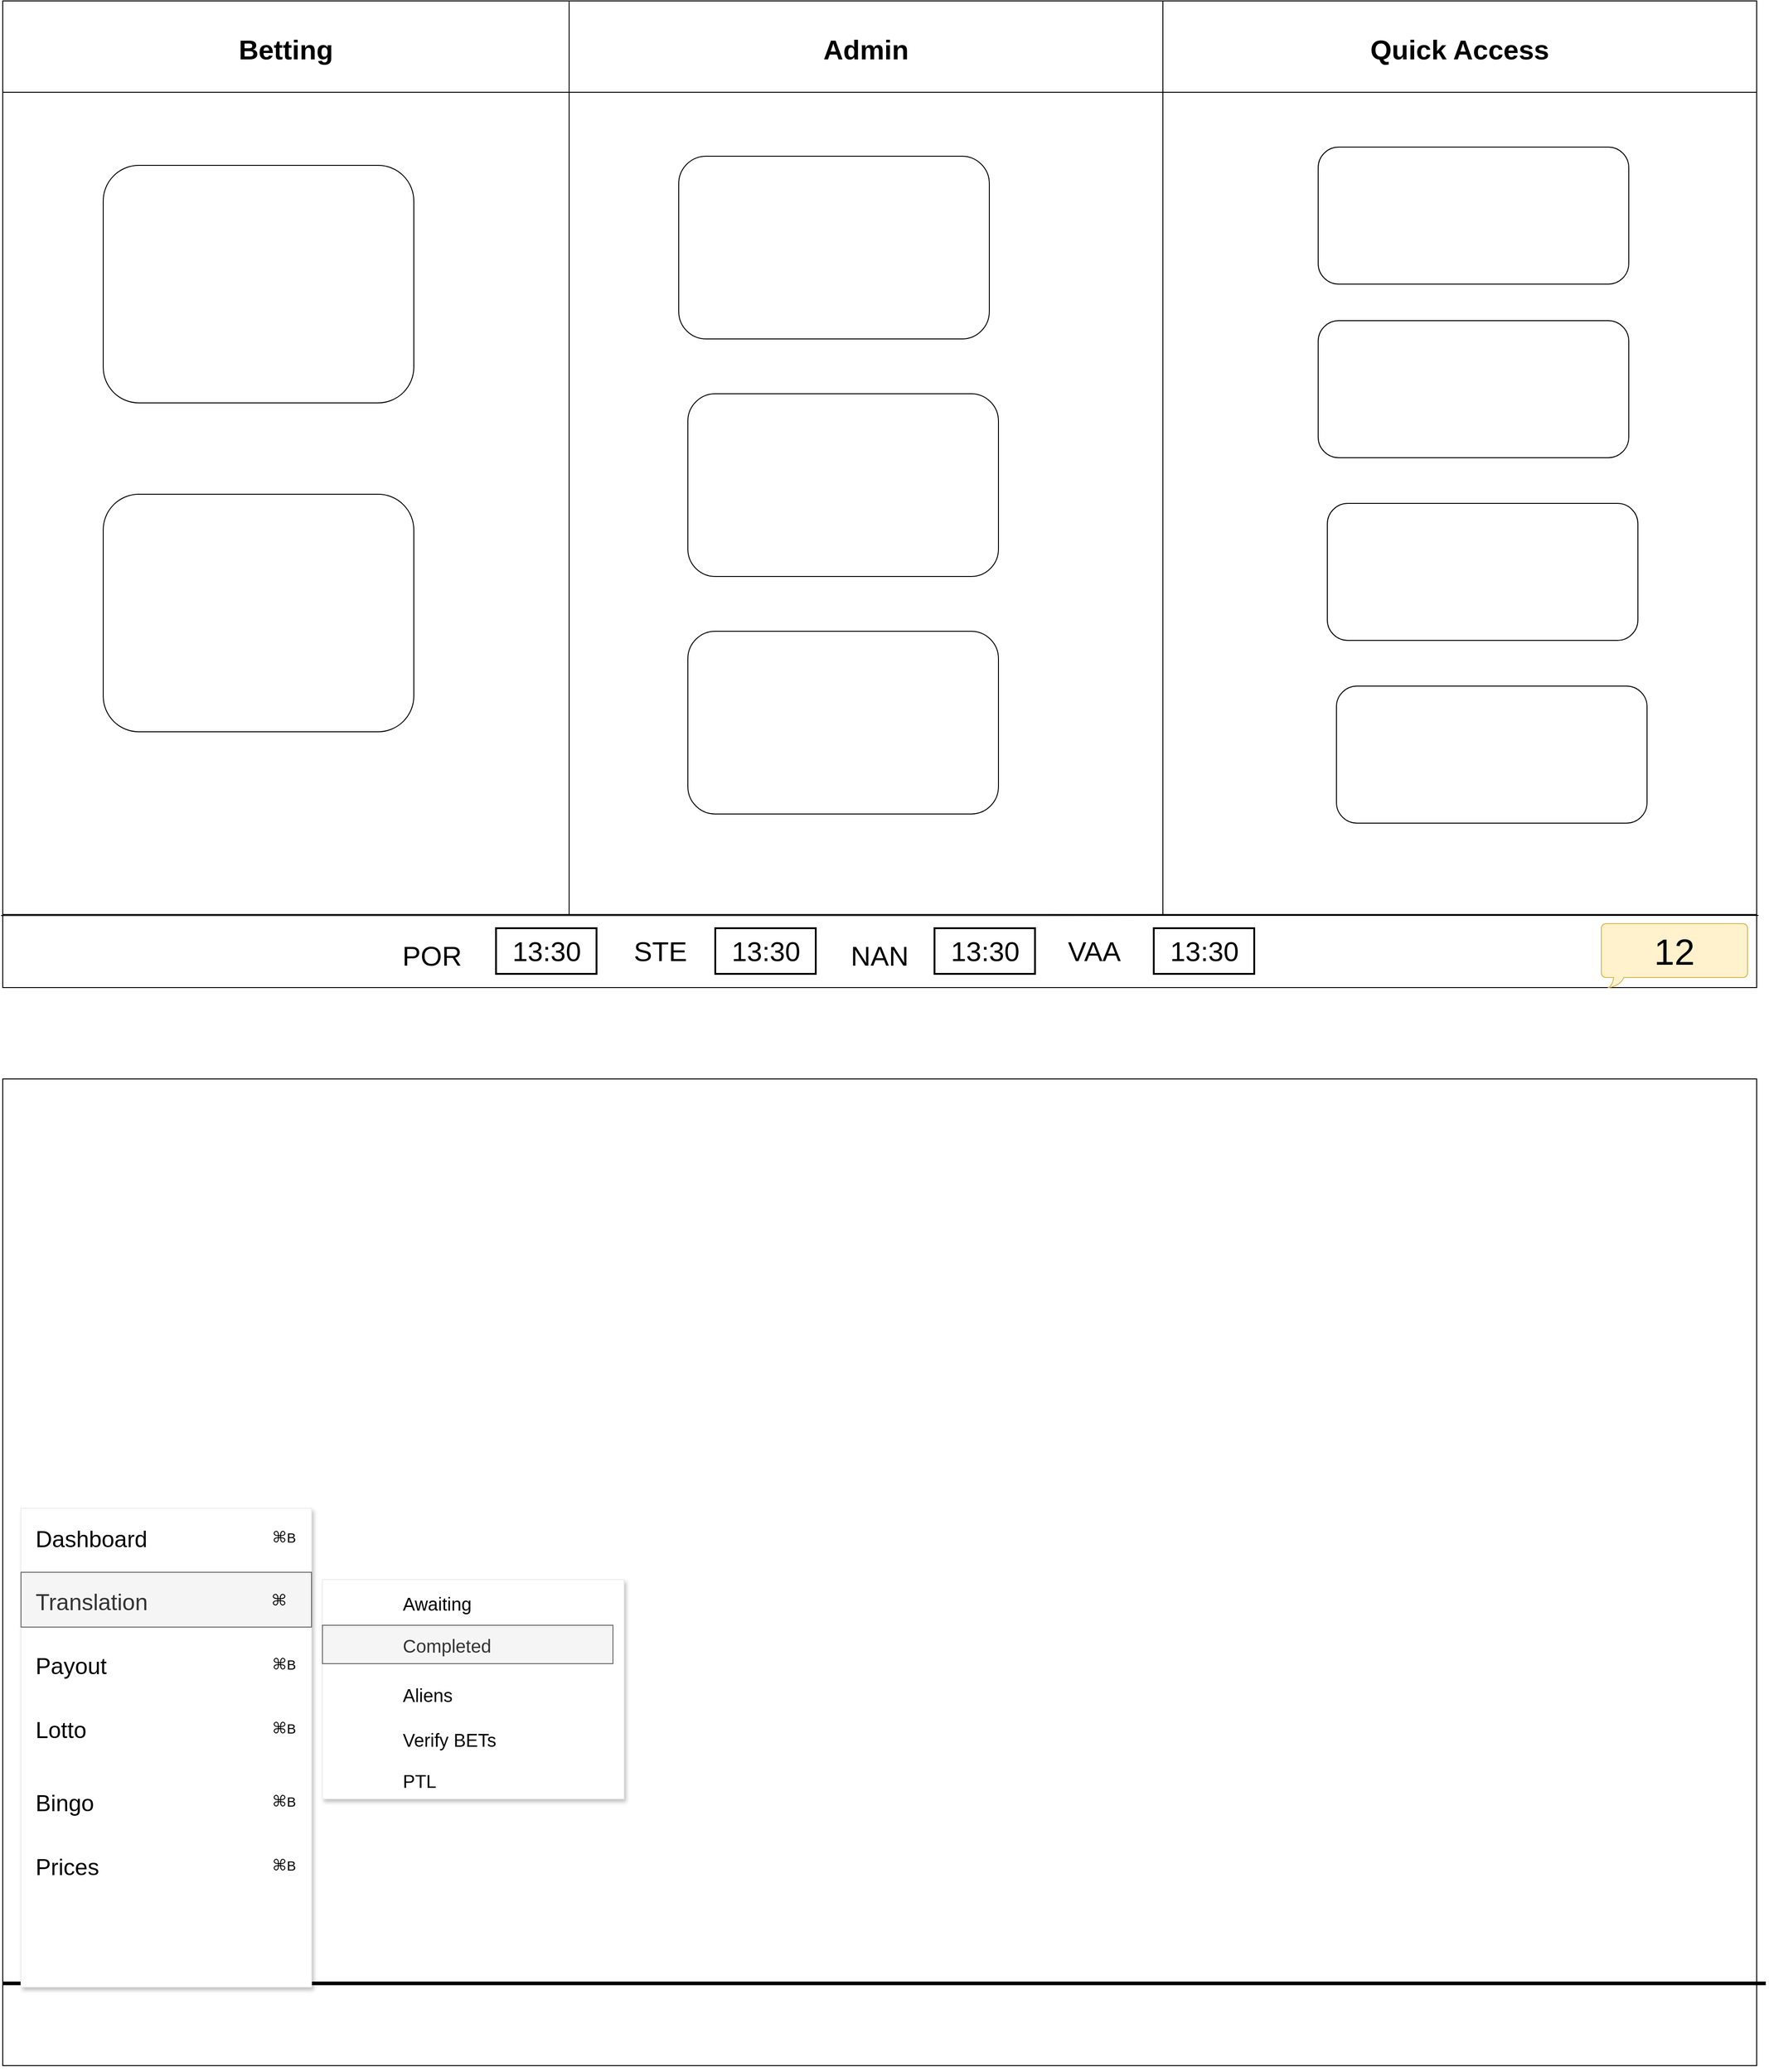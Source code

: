 <mxfile version="14.8.5" type="github"><diagram id="mtwl_J-znkXfTBpoRek1" name="Page-1"><mxGraphModel dx="2595" dy="1368" grid="1" gridSize="10" guides="1" tooltips="1" connect="1" arrows="1" fold="1" page="1" pageScale="1" pageWidth="850" pageHeight="1100" math="0" shadow="0"><root><mxCell id="0"/><mxCell id="1" parent="0"/><mxCell id="llrMAVlJYFZ-_K2deILa-2" value="" style="rounded=0;whiteSpace=wrap;html=1;" parent="1" vertex="1"><mxGeometry x="60" y="30" width="1920" height="1080" as="geometry"/></mxCell><mxCell id="llrMAVlJYFZ-_K2deILa-5" value="" style="endArrow=none;html=1;exitX=-0.001;exitY=0.927;exitDx=0;exitDy=0;exitPerimeter=0;" parent="1" source="llrMAVlJYFZ-_K2deILa-2" edge="1"><mxGeometry width="50" height="50" relative="1" as="geometry"><mxPoint x="50" y="830" as="sourcePoint"/><mxPoint x="1982" y="1031" as="targetPoint"/><Array as="points"/></mxGeometry></mxCell><mxCell id="llrMAVlJYFZ-_K2deILa-21" value="" style="whiteSpace=wrap;html=1;shape=mxgraph.basic.roundRectCallout;dx=19;dy=11;size=5;boundedLbl=1;fillColor=#fff2cc;strokeColor=#d6b656;" parent="1" vertex="1"><mxGeometry x="1810" y="1040" width="160" height="70" as="geometry"/></mxCell><mxCell id="llrMAVlJYFZ-_K2deILa-43" value="Betting" style="swimlane;startSize=100;fontSize=30;" parent="1" vertex="1"><mxGeometry x="60" y="30" width="620" height="1000" as="geometry"/></mxCell><mxCell id="llrMAVlJYFZ-_K2deILa-44" value="Admin" style="swimlane;startSize=100;fontSize=30;" parent="1" vertex="1"><mxGeometry x="680" y="30" width="650" height="1000" as="geometry"/></mxCell><mxCell id="llrMAVlJYFZ-_K2deILa-54" value="" style="rounded=1;whiteSpace=wrap;html=1;fontSize=30;" parent="llrMAVlJYFZ-_K2deILa-44" vertex="1"><mxGeometry x="120" y="170" width="340" height="200" as="geometry"/></mxCell><mxCell id="llrMAVlJYFZ-_K2deILa-45" value="Quick Access" style="swimlane;startSize=100;fontSize=30;" parent="1" vertex="1"><mxGeometry x="1330" y="30" width="650" height="1000" as="geometry"/></mxCell><mxCell id="llrMAVlJYFZ-_K2deILa-51" value="&lt;font style=&quot;font-size: 40px&quot;&gt;12&lt;/font&gt;" style="text;html=1;strokeColor=none;fillColor=none;align=center;verticalAlign=middle;whiteSpace=wrap;rounded=0;fontSize=30;strokeWidth=2;" parent="1" vertex="1"><mxGeometry x="1870" y="1050" width="40" height="40" as="geometry"/></mxCell><mxCell id="llrMAVlJYFZ-_K2deILa-52" value="" style="rounded=1;whiteSpace=wrap;html=1;fontSize=30;" parent="1" vertex="1"><mxGeometry x="170" y="210" width="340" height="260" as="geometry"/></mxCell><mxCell id="llrMAVlJYFZ-_K2deILa-53" value="" style="rounded=1;whiteSpace=wrap;html=1;fontSize=30;" parent="1" vertex="1"><mxGeometry x="170" y="570" width="340" height="260" as="geometry"/></mxCell><mxCell id="llrMAVlJYFZ-_K2deILa-56" value="" style="rounded=1;whiteSpace=wrap;html=1;fontSize=30;" parent="1" vertex="1"><mxGeometry x="1500" y="190" width="340" height="150" as="geometry"/></mxCell><mxCell id="llrMAVlJYFZ-_K2deILa-57" value="" style="rounded=1;whiteSpace=wrap;html=1;fontSize=30;" parent="1" vertex="1"><mxGeometry x="810" y="460" width="340" height="200" as="geometry"/></mxCell><mxCell id="llrMAVlJYFZ-_K2deILa-58" value="" style="rounded=1;whiteSpace=wrap;html=1;fontSize=30;" parent="1" vertex="1"><mxGeometry x="810" y="720" width="340" height="200" as="geometry"/></mxCell><mxCell id="llrMAVlJYFZ-_K2deILa-60" value="" style="rounded=1;whiteSpace=wrap;html=1;fontSize=30;" parent="1" vertex="1"><mxGeometry x="1500" y="380" width="340" height="150" as="geometry"/></mxCell><mxCell id="llrMAVlJYFZ-_K2deILa-61" value="" style="rounded=1;whiteSpace=wrap;html=1;fontSize=30;" parent="1" vertex="1"><mxGeometry x="1510" y="580" width="340" height="150" as="geometry"/></mxCell><mxCell id="llrMAVlJYFZ-_K2deILa-62" value="" style="rounded=1;whiteSpace=wrap;html=1;fontSize=30;" parent="1" vertex="1"><mxGeometry x="1520" y="780" width="340" height="150" as="geometry"/></mxCell><mxCell id="llrMAVlJYFZ-_K2deILa-65" value="13:30" style="html=1;fontSize=30;strokeWidth=2;" parent="1" vertex="1"><mxGeometry x="840" y="1045" width="110" height="50" as="geometry"/></mxCell><mxCell id="llrMAVlJYFZ-_K2deILa-68" value="13:30" style="html=1;fontSize=30;strokeWidth=2;" parent="1" vertex="1"><mxGeometry x="600" y="1045" width="110" height="50" as="geometry"/></mxCell><mxCell id="llrMAVlJYFZ-_K2deILa-69" value="13:30" style="html=1;fontSize=30;strokeWidth=2;" parent="1" vertex="1"><mxGeometry x="1080" y="1045" width="110" height="50" as="geometry"/></mxCell><mxCell id="llrMAVlJYFZ-_K2deILa-70" value="13:30" style="html=1;fontSize=30;strokeWidth=2;" parent="1" vertex="1"><mxGeometry x="1320" y="1045" width="110" height="50" as="geometry"/></mxCell><mxCell id="llrMAVlJYFZ-_K2deILa-71" value="NAN" style="text;html=1;strokeColor=none;fillColor=none;align=center;verticalAlign=middle;whiteSpace=wrap;rounded=0;fontSize=30;" parent="1" vertex="1"><mxGeometry x="1000" y="1065" width="40" height="20" as="geometry"/></mxCell><mxCell id="llrMAVlJYFZ-_K2deILa-72" value="VAA" style="text;html=1;strokeColor=none;fillColor=none;align=center;verticalAlign=middle;whiteSpace=wrap;rounded=0;fontSize=30;" parent="1" vertex="1"><mxGeometry x="1235" y="1052.5" width="40" height="35" as="geometry"/></mxCell><mxCell id="llrMAVlJYFZ-_K2deILa-73" value="STE" style="text;html=1;strokeColor=none;fillColor=none;align=center;verticalAlign=middle;whiteSpace=wrap;rounded=0;fontSize=30;" parent="1" vertex="1"><mxGeometry x="760" y="1060" width="40" height="20" as="geometry"/></mxCell><mxCell id="llrMAVlJYFZ-_K2deILa-75" value="POR" style="text;html=1;strokeColor=none;fillColor=none;align=center;verticalAlign=middle;whiteSpace=wrap;rounded=0;fontSize=30;" parent="1" vertex="1"><mxGeometry x="510" y="1065" width="40" height="20" as="geometry"/></mxCell><mxCell id="llrMAVlJYFZ-_K2deILa-79" value="" style="shape=image;html=1;verticalAlign=top;verticalLabelPosition=bottom;labelBackgroundColor=#ffffff;imageAspect=0;aspect=fixed;image=https://cdn4.iconfinder.com/data/icons/multimedia-75/512/multimedia-24-128.png;fontSize=30;strokeWidth=2;" parent="1" vertex="1"><mxGeometry x="81" y="1031" width="89" height="89" as="geometry"/></mxCell><mxCell id="llrMAVlJYFZ-_K2deILa-81" value="" style="rounded=0;whiteSpace=wrap;html=1;" parent="1" vertex="1"><mxGeometry x="60" y="1210" width="1920" height="1080" as="geometry"/></mxCell><mxCell id="llrMAVlJYFZ-_K2deILa-82" value="" style="line;strokeWidth=4;html=1;perimeter=backbonePerimeter;points=[];outlineConnect=0;fontSize=30;" parent="1" vertex="1"><mxGeometry x="60" y="2150" width="1930" height="100" as="geometry"/></mxCell><mxCell id="llrMAVlJYFZ-_K2deILa-83" value="" style="shape=image;html=1;verticalAlign=top;verticalLabelPosition=bottom;labelBackgroundColor=#ffffff;imageAspect=0;aspect=fixed;image=https://cdn4.iconfinder.com/data/icons/multimedia-75/512/multimedia-24-128.png;fontSize=30;strokeWidth=2;" parent="1" vertex="1"><mxGeometry x="80.5" y="2201" width="89" height="89" as="geometry"/></mxCell><mxCell id="llrMAVlJYFZ-_K2deILa-124" value="" style="perimeter=none;dashed=0;shape=rect;fillColor=#ffffff;strokeColor=#eeeeee;shadow=1;fontSize=30;" parent="1" vertex="1"><mxGeometry x="80" y="1680" width="318" height="524" as="geometry"/></mxCell><mxCell id="llrMAVlJYFZ-_K2deILa-125" value="Dashboard" style="text;verticalAlign=middle;spacing=0;spacingLeft=16;fontSize=25;resizeWidth=1;perimeter=none;" parent="llrMAVlJYFZ-_K2deILa-124" vertex="1"><mxGeometry width="318" height="60" relative="1" as="geometry"><mxPoint y="1" as="offset"/></mxGeometry></mxCell><mxCell id="llrMAVlJYFZ-_K2deILa-126" value="B" style="perimeter=none;dashed=0;shape=mxgraph.gmdl.command;labelPosition=right;verticalLabelPosition=middle;align=left;verticalAlign=middle;fontSize=15;" parent="llrMAVlJYFZ-_K2deILa-125" vertex="1"><mxGeometry x="1" y="0.5" width="12" height="12" relative="1" as="geometry"><mxPoint x="-41" y="-6" as="offset"/></mxGeometry></mxCell><mxCell id="llrMAVlJYFZ-_K2deILa-166" value="Payout" style="text;verticalAlign=middle;spacing=0;spacingLeft=16;fontSize=25;resizeWidth=1;perimeter=none;" parent="llrMAVlJYFZ-_K2deILa-124" vertex="1"><mxGeometry y="140" width="318" height="60" as="geometry"/></mxCell><mxCell id="llrMAVlJYFZ-_K2deILa-167" value="B" style="perimeter=none;dashed=0;shape=mxgraph.gmdl.command;labelPosition=right;verticalLabelPosition=middle;align=left;verticalAlign=middle;fontSize=15;" parent="llrMAVlJYFZ-_K2deILa-166" vertex="1"><mxGeometry x="1" y="0.5" width="12" height="12" relative="1" as="geometry"><mxPoint x="-41" y="-6" as="offset"/></mxGeometry></mxCell><mxCell id="llrMAVlJYFZ-_K2deILa-168" value="Lotto" style="text;verticalAlign=middle;spacing=0;spacingLeft=16;fontSize=25;resizeWidth=1;perimeter=none;" parent="llrMAVlJYFZ-_K2deILa-124" vertex="1"><mxGeometry y="210" width="318" height="60" as="geometry"/></mxCell><mxCell id="llrMAVlJYFZ-_K2deILa-169" value="B" style="perimeter=none;dashed=0;shape=mxgraph.gmdl.command;labelPosition=right;verticalLabelPosition=middle;align=left;verticalAlign=middle;fontSize=15;" parent="llrMAVlJYFZ-_K2deILa-168" vertex="1"><mxGeometry x="1" y="0.5" width="12" height="12" relative="1" as="geometry"><mxPoint x="-41" y="-6" as="offset"/></mxGeometry></mxCell><mxCell id="llrMAVlJYFZ-_K2deILa-170" value="Bingo" style="text;verticalAlign=middle;spacing=0;spacingLeft=16;fontSize=25;resizeWidth=1;perimeter=none;" parent="llrMAVlJYFZ-_K2deILa-124" vertex="1"><mxGeometry y="290" width="318" height="60" as="geometry"/></mxCell><mxCell id="llrMAVlJYFZ-_K2deILa-171" value="B" style="perimeter=none;dashed=0;shape=mxgraph.gmdl.command;labelPosition=right;verticalLabelPosition=middle;align=left;verticalAlign=middle;fontSize=15;" parent="llrMAVlJYFZ-_K2deILa-170" vertex="1"><mxGeometry x="1" y="0.5" width="12" height="12" relative="1" as="geometry"><mxPoint x="-41" y="-6" as="offset"/></mxGeometry></mxCell><mxCell id="llrMAVlJYFZ-_K2deILa-172" value="Prices" style="text;verticalAlign=middle;spacing=0;spacingLeft=16;fontSize=25;resizeWidth=1;perimeter=none;" parent="llrMAVlJYFZ-_K2deILa-124" vertex="1"><mxGeometry y="360" width="318" height="60" as="geometry"/></mxCell><mxCell id="llrMAVlJYFZ-_K2deILa-173" value="B" style="perimeter=none;dashed=0;shape=mxgraph.gmdl.command;labelPosition=right;verticalLabelPosition=middle;align=left;verticalAlign=middle;fontSize=15;" parent="llrMAVlJYFZ-_K2deILa-172" vertex="1"><mxGeometry x="1" y="0.5" width="12" height="12" relative="1" as="geometry"><mxPoint x="-41" y="-6" as="offset"/></mxGeometry></mxCell><mxCell id="llrMAVlJYFZ-_K2deILa-174" value="Translation" style="text;verticalAlign=middle;spacing=0;spacingLeft=16;fontSize=25;resizeWidth=1;perimeter=none;fillColor=#f5f5f5;strokeColor=#666666;fontColor=#333333;" parent="llrMAVlJYFZ-_K2deILa-124" vertex="1"><mxGeometry y="70" width="318" height="60" as="geometry"/></mxCell><mxCell id="llrMAVlJYFZ-_K2deILa-175" value="" style="perimeter=none;dashed=0;shape=mxgraph.gmdl.command;labelPosition=right;verticalLabelPosition=middle;align=left;verticalAlign=middle;fontSize=15;" parent="llrMAVlJYFZ-_K2deILa-174" vertex="1"><mxGeometry x="1" y="0.5" width="13" height="12" relative="1" as="geometry"><mxPoint x="-42" y="-6" as="offset"/></mxGeometry></mxCell><mxCell id="llrMAVlJYFZ-_K2deILa-151" value="" style="shape=rect;strokeColor=#eeeeee;fillColor=#ffffff;shadow=1;perimeter=none;fontSize=30;" parent="1" vertex="1"><mxGeometry x="410" y="1758" width="330" height="240" as="geometry"/></mxCell><mxCell id="llrMAVlJYFZ-_K2deILa-152" value="Awaiting" style="text;verticalAlign=middle;fontSize=20;spacing=16;spacingLeft=72;resizeWidth=1;perimeter=none;" parent="llrMAVlJYFZ-_K2deILa-151" vertex="1"><mxGeometry width="318" height="50" relative="1" as="geometry"/></mxCell><mxCell id="llrMAVlJYFZ-_K2deILa-153" value="Completed" style="text;verticalAlign=middle;fontSize=20;spacing=16;spacingLeft=72;resizeWidth=1;perimeter=none;fillColor=#f5f5f5;strokeColor=#666666;fontColor=#333333;" parent="llrMAVlJYFZ-_K2deILa-151" vertex="1"><mxGeometry width="318" height="42" relative="1" as="geometry"><mxPoint y="50" as="offset"/></mxGeometry></mxCell><mxCell id="llrMAVlJYFZ-_K2deILa-177" value="Aliens" style="text;verticalAlign=middle;fontSize=20;spacing=16;spacingLeft=72;resizeWidth=1;perimeter=none;" parent="llrMAVlJYFZ-_K2deILa-151" vertex="1"><mxGeometry y="100" width="318" height="50" as="geometry"/></mxCell><mxCell id="llrMAVlJYFZ-_K2deILa-179" value="Verify BETs" style="text;verticalAlign=middle;fontSize=20;spacing=16;spacingLeft=72;resizeWidth=1;perimeter=none;" parent="llrMAVlJYFZ-_K2deILa-151" vertex="1"><mxGeometry y="150" width="318" height="48" as="geometry"/></mxCell><mxCell id="llrMAVlJYFZ-_K2deILa-178" value="PTL" style="text;verticalAlign=middle;fontSize=20;spacing=16;spacingLeft=72;resizeWidth=1;perimeter=none;" parent="llrMAVlJYFZ-_K2deILa-151" vertex="1"><mxGeometry x="-4.547e-13" y="198" width="318" height="42" as="geometry"/></mxCell><mxCell id="llrMAVlJYFZ-_K2deILa-181" value="" style="shape=image;html=1;verticalAlign=top;verticalLabelPosition=bottom;labelBackgroundColor=#ffffff;imageAspect=0;aspect=fixed;image=https://cdn1.iconfinder.com/data/icons/ios-11-glyphs/30/hand_cursor-128.png;fontSize=20;strokeWidth=2;" parent="llrMAVlJYFZ-_K2deILa-151" vertex="1"><mxGeometry x="280" y="72" width="50" height="50" as="geometry"/></mxCell><mxCell id="llrMAVlJYFZ-_K2deILa-176" value="" style="shape=image;html=1;verticalAlign=top;verticalLabelPosition=bottom;labelBackgroundColor=#ffffff;imageAspect=0;aspect=fixed;image=https://cdn4.iconfinder.com/data/icons/essential-app-2/16/down-menu-arrow-botton-128.png;fontSize=25;strokeWidth=2;direction=south;rotation=-180;" parent="1" vertex="1"><mxGeometry x="340" y="1770" width="33" height="33" as="geometry"/></mxCell><mxCell id="llrMAVlJYFZ-_K2deILa-182" value="" style="shape=image;html=1;verticalAlign=top;verticalLabelPosition=bottom;labelBackgroundColor=#ffffff;imageAspect=0;aspect=fixed;image=https://cdn3.iconfinder.com/data/icons/uidesignicons/pointer.png;fontSize=20;strokeWidth=2;" parent="1" vertex="1"><mxGeometry x="140" y="2250" width="46" height="46" as="geometry"/></mxCell><mxCell id="llrMAVlJYFZ-_K2deILa-183" value="" style="shape=image;html=1;verticalAlign=top;verticalLabelPosition=bottom;labelBackgroundColor=#ffffff;imageAspect=0;aspect=fixed;image=https://cdn3.iconfinder.com/data/icons/uidesignicons/pointer.png;fontSize=20;strokeWidth=2;" parent="1" vertex="1"><mxGeometry x="340" y="1790" width="46" height="46" as="geometry"/></mxCell></root></mxGraphModel></diagram></mxfile>